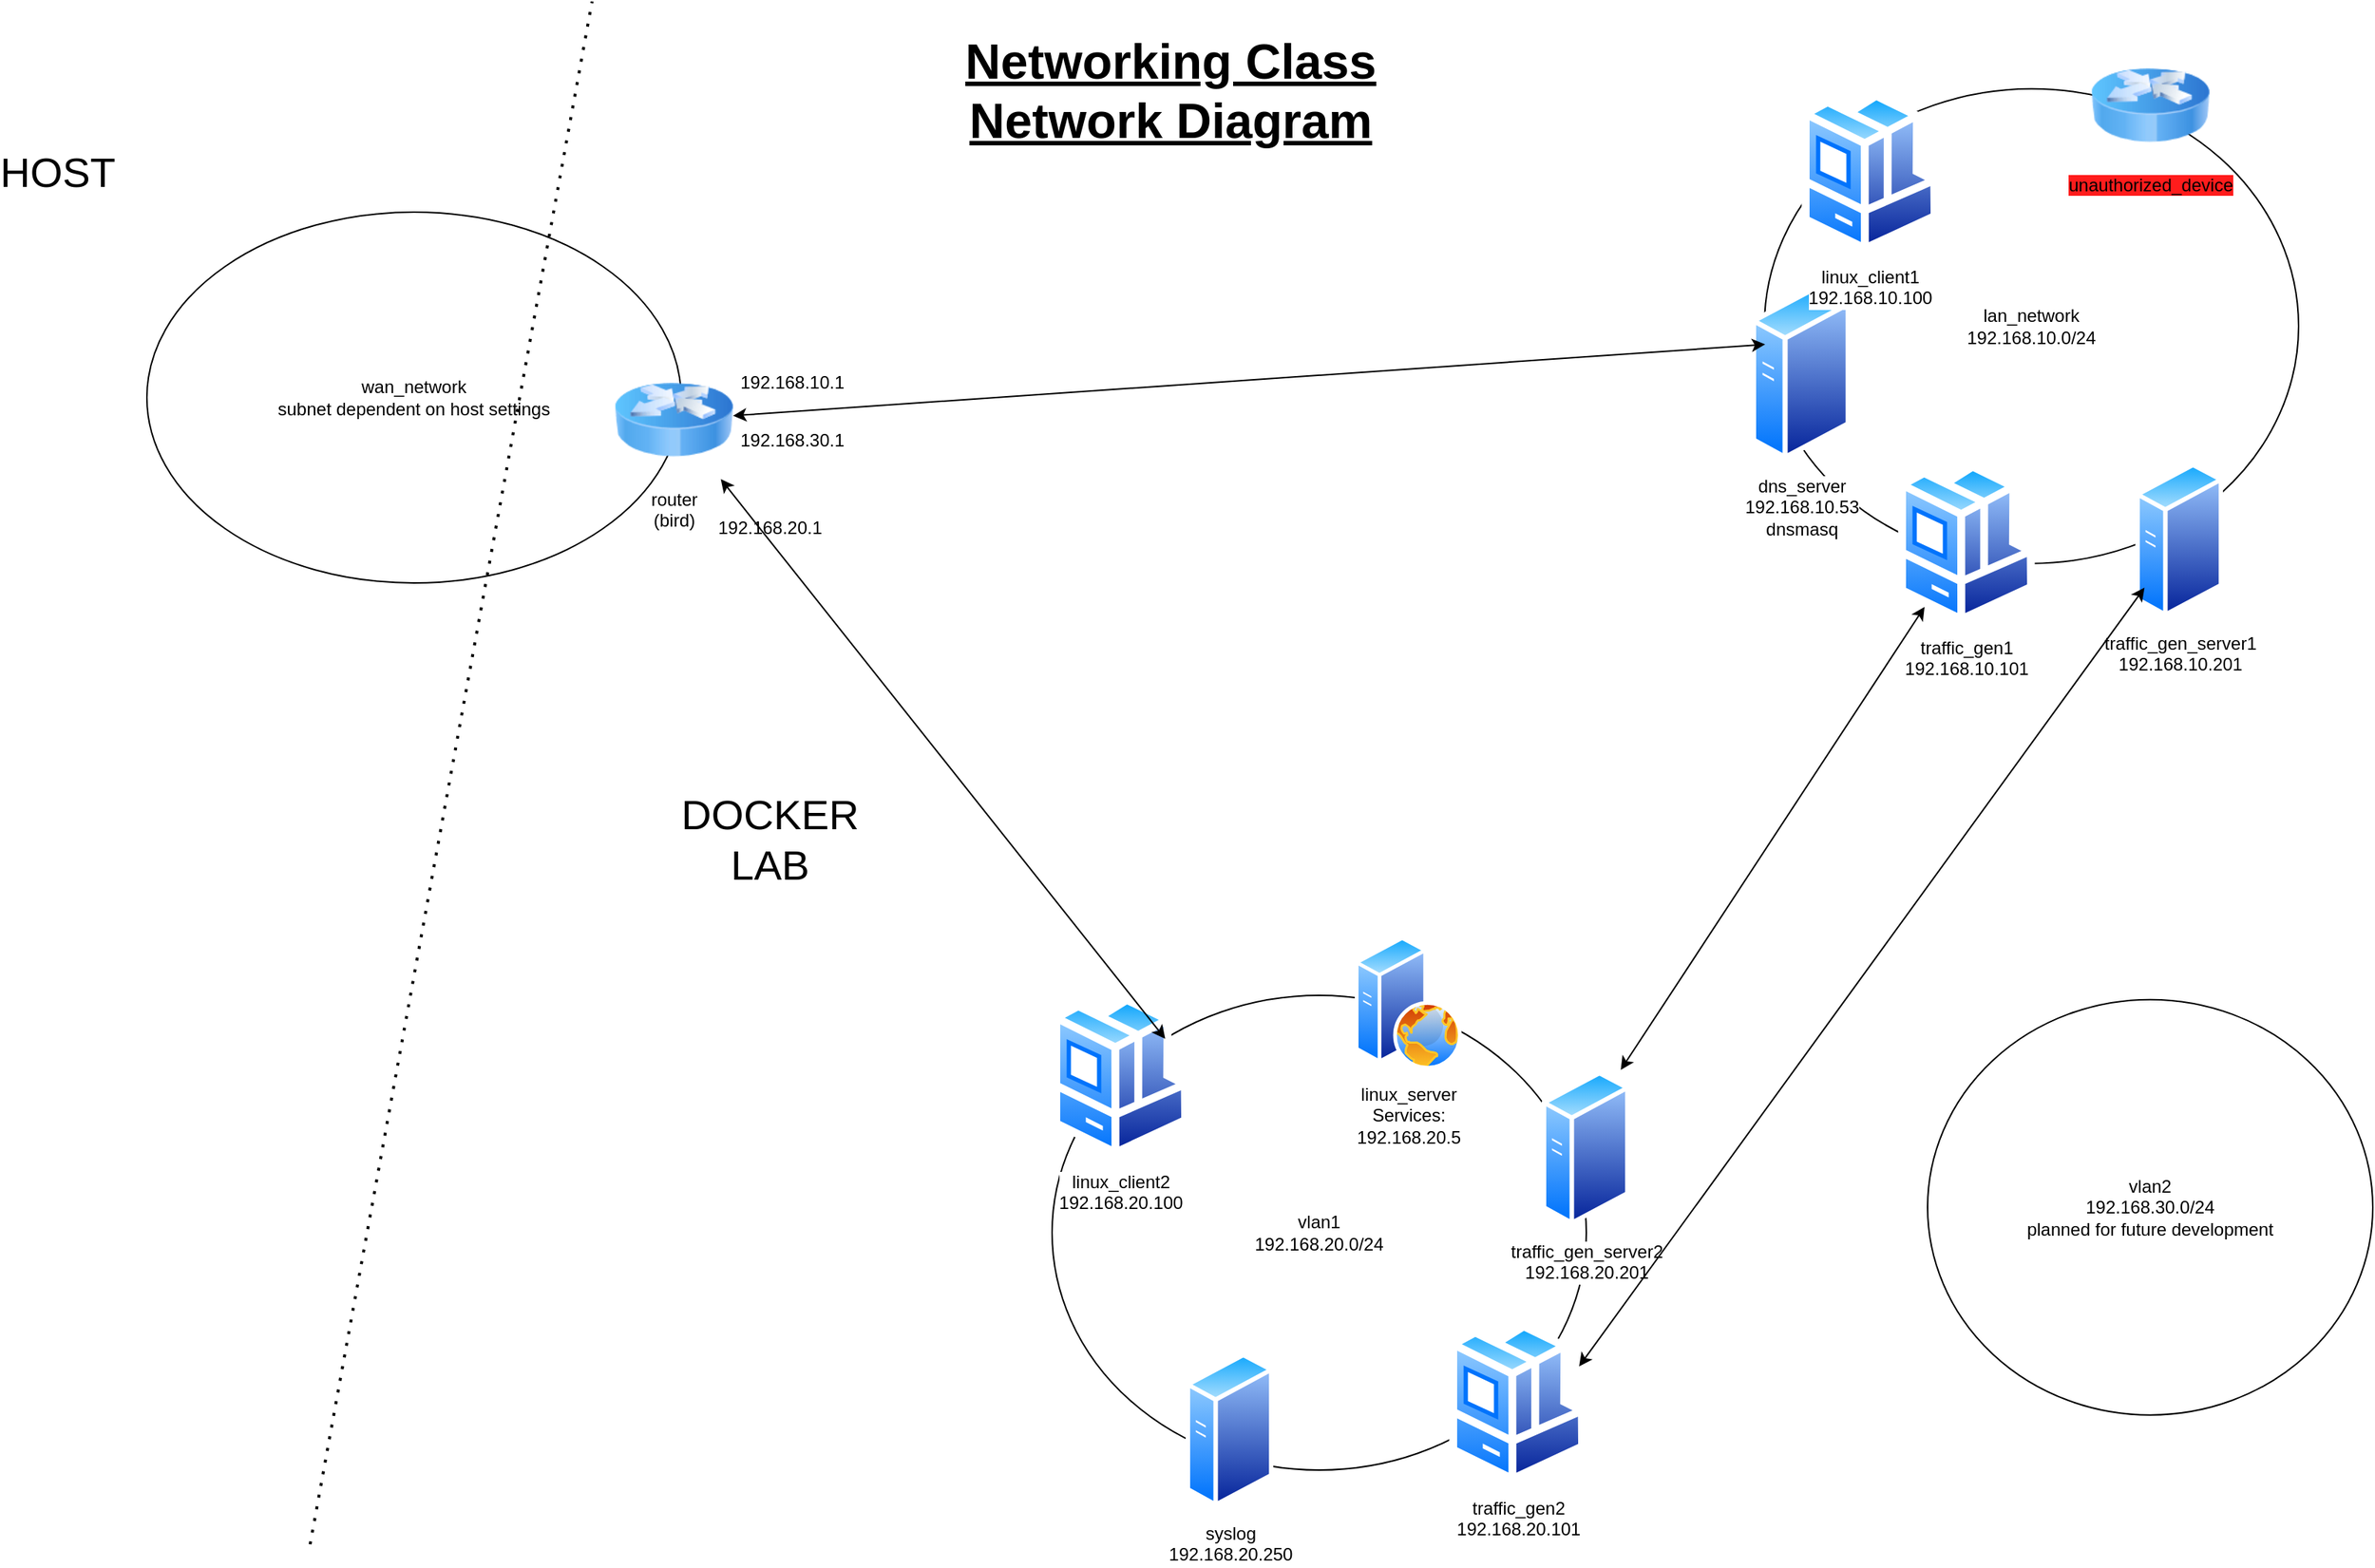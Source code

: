 <mxfile version="26.0.4">
  <diagram name="Page-1" id="rPjQCv6jWcPQ2KpjE6iu">
    <mxGraphModel dx="1509" dy="832" grid="1" gridSize="10" guides="1" tooltips="1" connect="1" arrows="1" fold="1" page="1" pageScale="1" pageWidth="850" pageHeight="1100" math="0" shadow="0">
      <root>
        <mxCell id="0" />
        <mxCell id="1" parent="0" />
        <mxCell id="M9ytymhfDPs7FdStXxdQ-19" value="vlan1&lt;div&gt;192.168.20.0/24&lt;/div&gt;" style="ellipse;whiteSpace=wrap;html=1;" parent="1" vertex="1">
          <mxGeometry x="770" y="690" width="360" height="320" as="geometry" />
        </mxCell>
        <mxCell id="M9ytymhfDPs7FdStXxdQ-21" value="wan_network&lt;br&gt;subnet dependent on host settings" style="ellipse;whiteSpace=wrap;html=1;" parent="1" vertex="1">
          <mxGeometry x="160" y="162" width="360" height="250" as="geometry" />
        </mxCell>
        <mxCell id="M9ytymhfDPs7FdStXxdQ-6" value="" style="endArrow=none;dashed=1;html=1;dashPattern=1 3;strokeWidth=2;rounded=0;" parent="1" edge="1">
          <mxGeometry width="50" height="50" relative="1" as="geometry">
            <mxPoint x="270" y="1060" as="sourcePoint" />
            <mxPoint x="460" y="20" as="targetPoint" />
          </mxGeometry>
        </mxCell>
        <mxCell id="M9ytymhfDPs7FdStXxdQ-20" value="vlan2&lt;div&gt;192.168.30.0/24&lt;br&gt;planned for future development&lt;/div&gt;" style="ellipse;whiteSpace=wrap;html=1;" parent="1" vertex="1">
          <mxGeometry x="1360" y="692.86" width="300" height="280" as="geometry" />
        </mxCell>
        <mxCell id="M9ytymhfDPs7FdStXxdQ-1" value="router&lt;div&gt;(bird)&lt;/div&gt;" style="image;html=1;image=img/lib/clip_art/networking/Router_Icon_128x128.png" parent="1" vertex="1">
          <mxGeometry x="475" y="262" width="80" height="80" as="geometry" />
        </mxCell>
        <mxCell id="M9ytymhfDPs7FdStXxdQ-4" value="192.168.10.1" style="text;html=1;align=center;verticalAlign=middle;whiteSpace=wrap;rounded=0;" parent="1" vertex="1">
          <mxGeometry x="565" y="262" width="60" height="30" as="geometry" />
        </mxCell>
        <mxCell id="M9ytymhfDPs7FdStXxdQ-34" value="HOST" style="text;html=1;align=center;verticalAlign=middle;whiteSpace=wrap;rounded=0;fontSize=28;" parent="1" vertex="1">
          <mxGeometry x="70" y="120" width="60" height="30" as="geometry" />
        </mxCell>
        <mxCell id="M9ytymhfDPs7FdStXxdQ-36" value="DOCKER LAB" style="text;html=1;align=center;verticalAlign=middle;whiteSpace=wrap;rounded=0;fontSize=28;" parent="1" vertex="1">
          <mxGeometry x="550" y="570" width="60" height="30" as="geometry" />
        </mxCell>
        <mxCell id="M9ytymhfDPs7FdStXxdQ-37" value="Networking Class Network Diagram" style="text;html=1;align=center;verticalAlign=middle;whiteSpace=wrap;rounded=0;fontSize=33;fontStyle=5" parent="1" vertex="1">
          <mxGeometry x="700" y="40" width="300" height="80" as="geometry" />
        </mxCell>
        <mxCell id="M9ytymhfDPs7FdStXxdQ-38" value="192.168.20.1" style="text;html=1;align=center;verticalAlign=middle;whiteSpace=wrap;rounded=0;" parent="1" vertex="1">
          <mxGeometry x="550" y="360" width="60" height="30" as="geometry" />
        </mxCell>
        <mxCell id="M9ytymhfDPs7FdStXxdQ-40" value="192.168.30.1" style="text;html=1;align=center;verticalAlign=middle;whiteSpace=wrap;rounded=0;" parent="1" vertex="1">
          <mxGeometry x="565" y="300.59" width="60" height="30" as="geometry" />
        </mxCell>
        <mxCell id="M9ytymhfDPs7FdStXxdQ-2" value="linux_server&lt;div&gt;Services:&lt;br&gt;192.168.20.5&lt;/div&gt;" style="image;aspect=fixed;perimeter=ellipsePerimeter;html=1;align=center;shadow=0;dashed=0;spacingTop=3;image=img/lib/active_directory/web_server.svg;" parent="1" vertex="1">
          <mxGeometry x="974" y="650" width="72" height="90" as="geometry" />
        </mxCell>
        <mxCell id="M9ytymhfDPs7FdStXxdQ-14" value="linux_client2&lt;div&gt;192.168.20.100&lt;/div&gt;" style="image;aspect=fixed;perimeter=ellipsePerimeter;html=1;align=center;shadow=0;dashed=0;spacingTop=3;image=img/lib/active_directory/workstation_client.svg;" parent="1" vertex="1">
          <mxGeometry x="770" y="690" width="92.5" height="108.82" as="geometry" />
        </mxCell>
        <mxCell id="M9ytymhfDPs7FdStXxdQ-23" value="traffic_gen2&lt;div&gt;192.168.20.101&lt;/div&gt;" style="image;aspect=fixed;perimeter=ellipsePerimeter;html=1;align=center;shadow=0;dashed=0;spacingTop=3;image=img/lib/active_directory/workstation_client.svg;" parent="1" vertex="1">
          <mxGeometry x="1037.5" y="910" width="92.5" height="108.82" as="geometry" />
        </mxCell>
        <mxCell id="M9ytymhfDPs7FdStXxdQ-25" value="syslog&lt;br&gt;&lt;div&gt;192.168.20.250&lt;/div&gt;" style="image;aspect=fixed;perimeter=ellipsePerimeter;html=1;align=center;shadow=0;dashed=0;spacingTop=3;image=img/lib/active_directory/generic_server.svg;" parent="1" vertex="1">
          <mxGeometry x="860" y="930" width="59.2" height="105.71" as="geometry" />
        </mxCell>
        <mxCell id="M9ytymhfDPs7FdStXxdQ-17" value="traffic_gen_server2&lt;div&gt;192.168.20.201&lt;/div&gt;" style="image;aspect=fixed;perimeter=ellipsePerimeter;html=1;align=center;shadow=0;dashed=0;spacingTop=3;image=img/lib/active_directory/generic_server.svg;" parent="1" vertex="1">
          <mxGeometry x="1100" y="740" width="59.2" height="105.71" as="geometry" />
        </mxCell>
        <mxCell id="rK4I0Ru4w5TPzb0znIaM-2" value="" style="endArrow=classic;startArrow=classic;html=1;rounded=0;exitX=0.899;exitY=0.002;exitDx=0;exitDy=0;exitPerimeter=0;" parent="1" source="M9ytymhfDPs7FdStXxdQ-17" target="M9ytymhfDPs7FdStXxdQ-16" edge="1">
          <mxGeometry width="50" height="50" relative="1" as="geometry">
            <mxPoint x="810" y="680" as="sourcePoint" />
            <mxPoint x="1160" y="480" as="targetPoint" />
          </mxGeometry>
        </mxCell>
        <mxCell id="M9ytymhfDPs7FdStXxdQ-8" value="lan_network&lt;div&gt;192.168.10.0/24&lt;/div&gt;" style="ellipse;whiteSpace=wrap;html=1;" parent="1" vertex="1">
          <mxGeometry x="1250" y="78.82" width="360" height="320" as="geometry" />
        </mxCell>
        <mxCell id="M9ytymhfDPs7FdStXxdQ-11" value="dns_server&lt;div&gt;192.168.10.53&lt;/div&gt;&lt;div&gt;dnsmasq&lt;/div&gt;" style="image;aspect=fixed;perimeter=ellipsePerimeter;html=1;align=center;shadow=0;dashed=0;spacingTop=3;image=img/lib/active_directory/generic_server.svg;" parent="1" vertex="1">
          <mxGeometry x="1241" y="210" width="67.2" height="120" as="geometry" />
        </mxCell>
        <mxCell id="M9ytymhfDPs7FdStXxdQ-12" value="linux_client1&lt;div&gt;192.168.10.100&lt;/div&gt;" style="image;aspect=fixed;perimeter=ellipsePerimeter;html=1;align=center;shadow=0;dashed=0;spacingTop=3;image=img/lib/active_directory/workstation_client.svg;" parent="1" vertex="1">
          <mxGeometry x="1275" y="80.59" width="92.5" height="108.82" as="geometry" />
        </mxCell>
        <mxCell id="M9ytymhfDPs7FdStXxdQ-16" value="traffic_gen1&lt;div&gt;192.168.10.101&lt;/div&gt;" style="image;aspect=fixed;perimeter=ellipsePerimeter;html=1;align=center;shadow=0;dashed=0;spacingTop=3;image=img/lib/active_directory/workstation_client.svg;" parent="1" vertex="1">
          <mxGeometry x="1340" y="330.59" width="92.5" height="108.82" as="geometry" />
        </mxCell>
        <mxCell id="M9ytymhfDPs7FdStXxdQ-24" value="traffic_gen_server1&lt;div&gt;192.168.10.201&lt;/div&gt;" style="image;aspect=fixed;perimeter=ellipsePerimeter;html=1;align=center;shadow=0;dashed=0;spacingTop=3;image=img/lib/active_directory/generic_server.svg;" parent="1" vertex="1">
          <mxGeometry x="1500" y="330" width="59.2" height="105.71" as="geometry" />
        </mxCell>
        <mxCell id="M9ytymhfDPs7FdStXxdQ-26" value="&lt;span style=&quot;background-color: rgb(255, 28, 28);&quot;&gt;unauthorized_device&lt;/span&gt;" style="image;html=1;image=img/lib/clip_art/networking/Router_Icon_128x128.png" parent="1" vertex="1">
          <mxGeometry x="1470" y="50" width="80" height="80" as="geometry" />
        </mxCell>
        <mxCell id="rK4I0Ru4w5TPzb0znIaM-3" value="" style="endArrow=classic;startArrow=classic;html=1;rounded=0;exitX=1;exitY=0.25;exitDx=0;exitDy=0;" parent="1" source="M9ytymhfDPs7FdStXxdQ-23" target="M9ytymhfDPs7FdStXxdQ-24" edge="1">
          <mxGeometry width="50" height="50" relative="1" as="geometry">
            <mxPoint x="1190" y="930" as="sourcePoint" />
            <mxPoint x="1240" y="880" as="targetPoint" />
          </mxGeometry>
        </mxCell>
        <mxCell id="zDrr_pWAaHO8097aBKXW-20" value="" style="endArrow=classic;startArrow=classic;html=1;rounded=0;" edge="1" parent="1" source="M9ytymhfDPs7FdStXxdQ-19" target="M9ytymhfDPs7FdStXxdQ-1">
          <mxGeometry width="50" height="50" relative="1" as="geometry">
            <mxPoint x="1060" y="530" as="sourcePoint" />
            <mxPoint x="1110" y="480" as="targetPoint" />
          </mxGeometry>
        </mxCell>
        <mxCell id="zDrr_pWAaHO8097aBKXW-22" value="" style="endArrow=classic;startArrow=classic;html=1;rounded=0;" edge="1" parent="1" source="M9ytymhfDPs7FdStXxdQ-1" target="M9ytymhfDPs7FdStXxdQ-8">
          <mxGeometry width="50" height="50" relative="1" as="geometry">
            <mxPoint x="1060" y="530" as="sourcePoint" />
            <mxPoint x="1110" y="480" as="targetPoint" />
          </mxGeometry>
        </mxCell>
      </root>
    </mxGraphModel>
  </diagram>
</mxfile>
